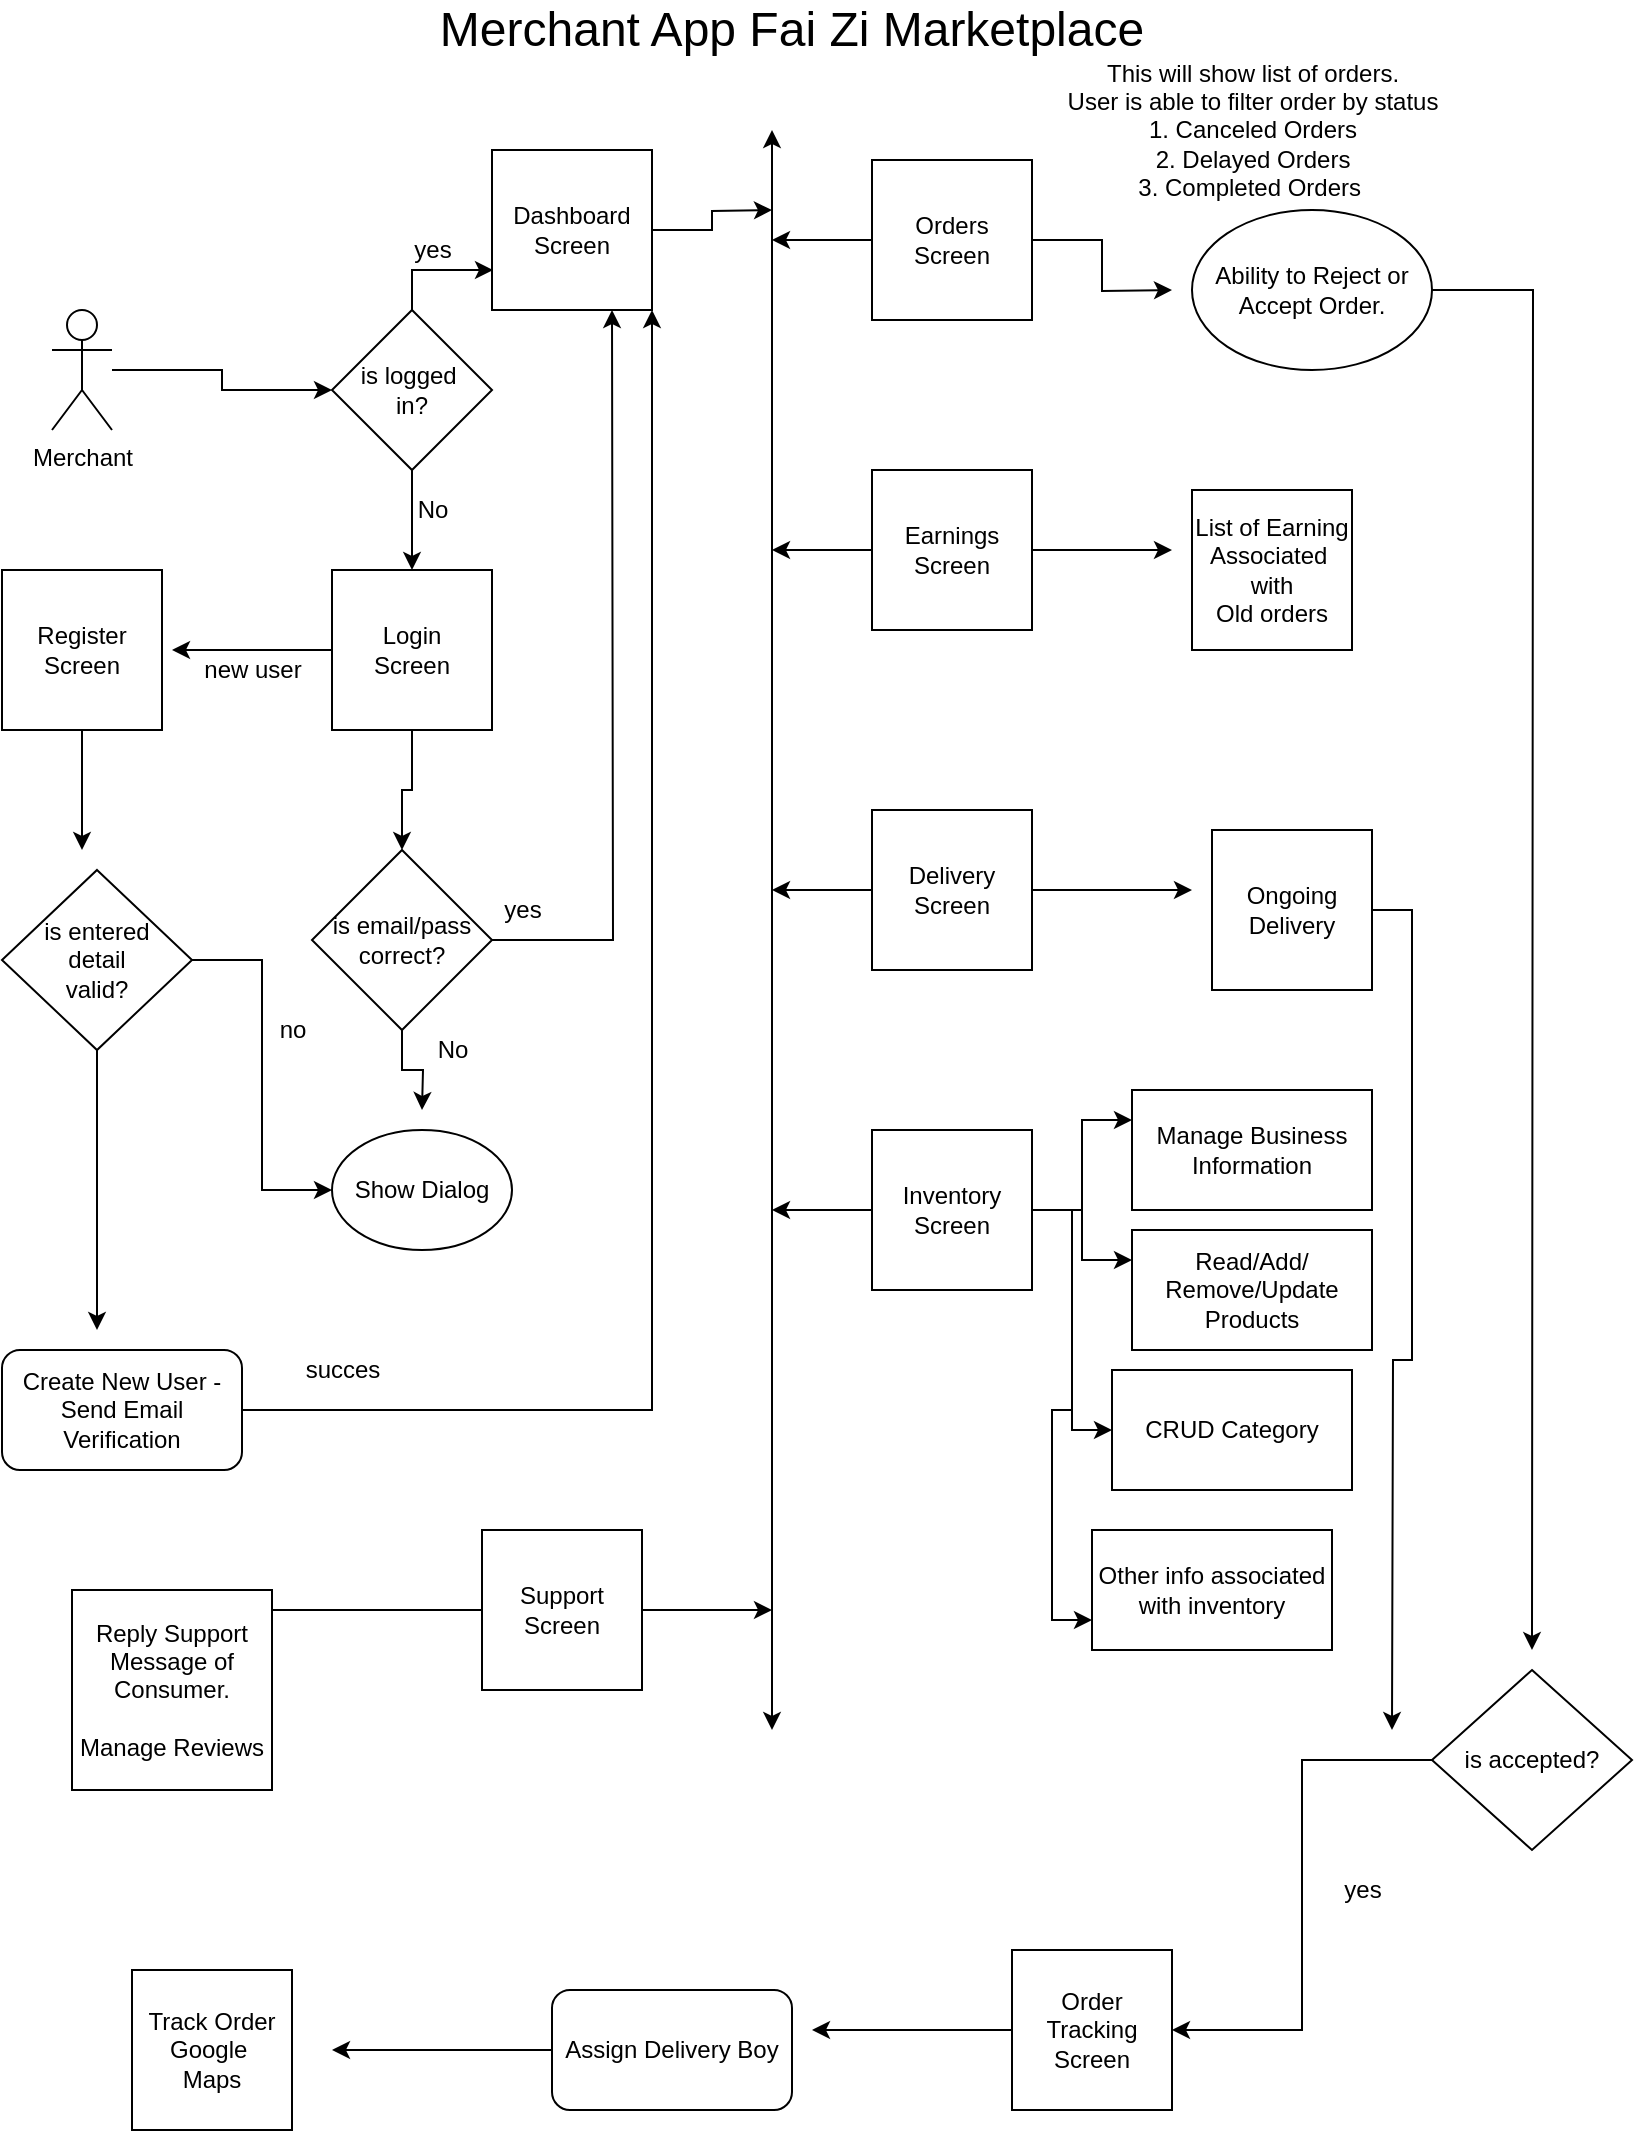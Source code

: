 <mxfile version="13.9.2" type="github">
  <diagram id="nRmP9zLZqmWxdJArIpyb" name="Page-1">
    <mxGraphModel dx="1351" dy="841" grid="1" gridSize="10" guides="1" tooltips="1" connect="1" arrows="1" fold="1" page="1" pageScale="1" pageWidth="850" pageHeight="1100" math="0" shadow="0">
      <root>
        <mxCell id="0" />
        <mxCell id="1" parent="0" />
        <mxCell id="Umk6AC-DhXNOOqIBitLX-2" value="&lt;font style=&quot;font-size: 24px&quot;&gt;Merchant App Fai Zi Marketplace&lt;/font&gt;" style="text;html=1;strokeColor=none;fillColor=none;align=center;verticalAlign=middle;whiteSpace=wrap;rounded=0;" vertex="1" parent="1">
          <mxGeometry x="130" y="20" width="560" height="20" as="geometry" />
        </mxCell>
        <mxCell id="Umk6AC-DhXNOOqIBitLX-10" style="edgeStyle=orthogonalEdgeStyle;rounded=0;orthogonalLoop=1;jettySize=auto;html=1;entryX=0;entryY=0.5;entryDx=0;entryDy=0;" edge="1" parent="1" source="Umk6AC-DhXNOOqIBitLX-6" target="Umk6AC-DhXNOOqIBitLX-11">
          <mxGeometry relative="1" as="geometry">
            <mxPoint x="141.02" y="110" as="targetPoint" />
          </mxGeometry>
        </mxCell>
        <mxCell id="Umk6AC-DhXNOOqIBitLX-6" value="Merchant" style="shape=umlActor;verticalLabelPosition=bottom;verticalAlign=top;html=1;outlineConnect=0;" vertex="1" parent="1">
          <mxGeometry x="40" y="170" width="30" height="60" as="geometry" />
        </mxCell>
        <mxCell id="Umk6AC-DhXNOOqIBitLX-15" style="edgeStyle=orthogonalEdgeStyle;rounded=0;orthogonalLoop=1;jettySize=auto;html=1;" edge="1" parent="1" source="Umk6AC-DhXNOOqIBitLX-11">
          <mxGeometry relative="1" as="geometry">
            <mxPoint x="260.0" y="150" as="targetPoint" />
          </mxGeometry>
        </mxCell>
        <mxCell id="Umk6AC-DhXNOOqIBitLX-18" style="edgeStyle=orthogonalEdgeStyle;rounded=0;orthogonalLoop=1;jettySize=auto;html=1;entryX=0.5;entryY=0;entryDx=0;entryDy=0;" edge="1" parent="1" source="Umk6AC-DhXNOOqIBitLX-11" target="Umk6AC-DhXNOOqIBitLX-17">
          <mxGeometry relative="1" as="geometry" />
        </mxCell>
        <mxCell id="Umk6AC-DhXNOOqIBitLX-11" value="is logged&amp;nbsp;&lt;br&gt;in?" style="rhombus;whiteSpace=wrap;html=1;" vertex="1" parent="1">
          <mxGeometry x="180" y="170" width="80" height="80" as="geometry" />
        </mxCell>
        <mxCell id="Umk6AC-DhXNOOqIBitLX-28" style="edgeStyle=orthogonalEdgeStyle;rounded=0;orthogonalLoop=1;jettySize=auto;html=1;" edge="1" parent="1" source="Umk6AC-DhXNOOqIBitLX-12">
          <mxGeometry relative="1" as="geometry">
            <mxPoint x="400.0" y="120" as="targetPoint" />
          </mxGeometry>
        </mxCell>
        <mxCell id="Umk6AC-DhXNOOqIBitLX-12" value="Dashboard&lt;br&gt;Screen" style="whiteSpace=wrap;html=1;aspect=fixed;" vertex="1" parent="1">
          <mxGeometry x="260" y="90" width="80" height="80" as="geometry" />
        </mxCell>
        <mxCell id="Umk6AC-DhXNOOqIBitLX-16" value="yes" style="text;html=1;align=center;verticalAlign=middle;resizable=0;points=[];autosize=1;" vertex="1" parent="1">
          <mxGeometry x="215" y="130" width="30" height="20" as="geometry" />
        </mxCell>
        <mxCell id="Umk6AC-DhXNOOqIBitLX-39" style="edgeStyle=orthogonalEdgeStyle;rounded=0;orthogonalLoop=1;jettySize=auto;html=1;entryX=0.5;entryY=0;entryDx=0;entryDy=0;" edge="1" parent="1" source="Umk6AC-DhXNOOqIBitLX-17" target="Umk6AC-DhXNOOqIBitLX-38">
          <mxGeometry relative="1" as="geometry" />
        </mxCell>
        <mxCell id="Umk6AC-DhXNOOqIBitLX-45" style="edgeStyle=orthogonalEdgeStyle;rounded=0;orthogonalLoop=1;jettySize=auto;html=1;" edge="1" parent="1" source="Umk6AC-DhXNOOqIBitLX-17">
          <mxGeometry relative="1" as="geometry">
            <mxPoint x="100" y="340" as="targetPoint" />
          </mxGeometry>
        </mxCell>
        <mxCell id="Umk6AC-DhXNOOqIBitLX-17" value="Login&lt;br&gt;Screen" style="whiteSpace=wrap;html=1;aspect=fixed;" vertex="1" parent="1">
          <mxGeometry x="180" y="300" width="80" height="80" as="geometry" />
        </mxCell>
        <mxCell id="Umk6AC-DhXNOOqIBitLX-19" value="No" style="text;html=1;align=center;verticalAlign=middle;resizable=0;points=[];autosize=1;" vertex="1" parent="1">
          <mxGeometry x="215" y="260" width="30" height="20" as="geometry" />
        </mxCell>
        <mxCell id="Umk6AC-DhXNOOqIBitLX-33" style="edgeStyle=orthogonalEdgeStyle;rounded=0;orthogonalLoop=1;jettySize=auto;html=1;" edge="1" parent="1" source="Umk6AC-DhXNOOqIBitLX-23">
          <mxGeometry relative="1" as="geometry">
            <mxPoint x="400" y="135" as="targetPoint" />
          </mxGeometry>
        </mxCell>
        <mxCell id="Umk6AC-DhXNOOqIBitLX-62" style="edgeStyle=orthogonalEdgeStyle;rounded=0;orthogonalLoop=1;jettySize=auto;html=1;" edge="1" parent="1" source="Umk6AC-DhXNOOqIBitLX-23">
          <mxGeometry relative="1" as="geometry">
            <mxPoint x="600" y="160" as="targetPoint" />
          </mxGeometry>
        </mxCell>
        <mxCell id="Umk6AC-DhXNOOqIBitLX-23" value="Orders Screen" style="whiteSpace=wrap;html=1;aspect=fixed;" vertex="1" parent="1">
          <mxGeometry x="450" y="95" width="80" height="80" as="geometry" />
        </mxCell>
        <mxCell id="Umk6AC-DhXNOOqIBitLX-34" style="edgeStyle=orthogonalEdgeStyle;rounded=0;orthogonalLoop=1;jettySize=auto;html=1;" edge="1" parent="1" source="Umk6AC-DhXNOOqIBitLX-24">
          <mxGeometry relative="1" as="geometry">
            <mxPoint x="400" y="290" as="targetPoint" />
          </mxGeometry>
        </mxCell>
        <mxCell id="Umk6AC-DhXNOOqIBitLX-74" style="edgeStyle=orthogonalEdgeStyle;rounded=0;orthogonalLoop=1;jettySize=auto;html=1;" edge="1" parent="1" source="Umk6AC-DhXNOOqIBitLX-24">
          <mxGeometry relative="1" as="geometry">
            <mxPoint x="600" y="290" as="targetPoint" />
          </mxGeometry>
        </mxCell>
        <mxCell id="Umk6AC-DhXNOOqIBitLX-24" value="Earnings&lt;br&gt;Screen" style="whiteSpace=wrap;html=1;aspect=fixed;" vertex="1" parent="1">
          <mxGeometry x="450" y="250" width="80" height="80" as="geometry" />
        </mxCell>
        <mxCell id="Umk6AC-DhXNOOqIBitLX-35" style="edgeStyle=orthogonalEdgeStyle;rounded=0;orthogonalLoop=1;jettySize=auto;html=1;" edge="1" parent="1" source="Umk6AC-DhXNOOqIBitLX-25">
          <mxGeometry relative="1" as="geometry">
            <mxPoint x="400" y="460" as="targetPoint" />
          </mxGeometry>
        </mxCell>
        <mxCell id="Umk6AC-DhXNOOqIBitLX-76" style="edgeStyle=orthogonalEdgeStyle;rounded=0;orthogonalLoop=1;jettySize=auto;html=1;" edge="1" parent="1" source="Umk6AC-DhXNOOqIBitLX-25">
          <mxGeometry relative="1" as="geometry">
            <mxPoint x="610" y="460" as="targetPoint" />
          </mxGeometry>
        </mxCell>
        <mxCell id="Umk6AC-DhXNOOqIBitLX-25" value="Delivery&lt;br&gt;Screen" style="whiteSpace=wrap;html=1;aspect=fixed;" vertex="1" parent="1">
          <mxGeometry x="450" y="420" width="80" height="80" as="geometry" />
        </mxCell>
        <mxCell id="Umk6AC-DhXNOOqIBitLX-36" style="edgeStyle=orthogonalEdgeStyle;rounded=0;orthogonalLoop=1;jettySize=auto;html=1;" edge="1" parent="1" source="Umk6AC-DhXNOOqIBitLX-26">
          <mxGeometry relative="1" as="geometry">
            <mxPoint x="400" y="620" as="targetPoint" />
          </mxGeometry>
        </mxCell>
        <mxCell id="Umk6AC-DhXNOOqIBitLX-82" style="edgeStyle=orthogonalEdgeStyle;rounded=0;orthogonalLoop=1;jettySize=auto;html=1;entryX=0;entryY=0.25;entryDx=0;entryDy=0;" edge="1" parent="1" source="Umk6AC-DhXNOOqIBitLX-26" target="Umk6AC-DhXNOOqIBitLX-81">
          <mxGeometry relative="1" as="geometry" />
        </mxCell>
        <mxCell id="Umk6AC-DhXNOOqIBitLX-84" style="edgeStyle=orthogonalEdgeStyle;rounded=0;orthogonalLoop=1;jettySize=auto;html=1;entryX=0;entryY=0.25;entryDx=0;entryDy=0;" edge="1" parent="1" source="Umk6AC-DhXNOOqIBitLX-26" target="Umk6AC-DhXNOOqIBitLX-83">
          <mxGeometry relative="1" as="geometry" />
        </mxCell>
        <mxCell id="Umk6AC-DhXNOOqIBitLX-86" style="edgeStyle=orthogonalEdgeStyle;rounded=0;orthogonalLoop=1;jettySize=auto;html=1;entryX=0;entryY=0.5;entryDx=0;entryDy=0;" edge="1" parent="1" source="Umk6AC-DhXNOOqIBitLX-26" target="Umk6AC-DhXNOOqIBitLX-85">
          <mxGeometry relative="1" as="geometry" />
        </mxCell>
        <mxCell id="Umk6AC-DhXNOOqIBitLX-90" style="edgeStyle=orthogonalEdgeStyle;rounded=0;orthogonalLoop=1;jettySize=auto;html=1;entryX=0;entryY=0.75;entryDx=0;entryDy=0;" edge="1" parent="1" source="Umk6AC-DhXNOOqIBitLX-26" target="Umk6AC-DhXNOOqIBitLX-88">
          <mxGeometry relative="1" as="geometry" />
        </mxCell>
        <mxCell id="Umk6AC-DhXNOOqIBitLX-26" value="Inventory Screen" style="whiteSpace=wrap;html=1;aspect=fixed;" vertex="1" parent="1">
          <mxGeometry x="450" y="580" width="80" height="80" as="geometry" />
        </mxCell>
        <mxCell id="Umk6AC-DhXNOOqIBitLX-37" style="edgeStyle=orthogonalEdgeStyle;rounded=0;orthogonalLoop=1;jettySize=auto;html=1;" edge="1" parent="1" source="Umk6AC-DhXNOOqIBitLX-27">
          <mxGeometry relative="1" as="geometry">
            <mxPoint x="400" y="820" as="targetPoint" />
          </mxGeometry>
        </mxCell>
        <mxCell id="Umk6AC-DhXNOOqIBitLX-91" style="edgeStyle=orthogonalEdgeStyle;rounded=0;orthogonalLoop=1;jettySize=auto;html=1;" edge="1" parent="1" source="Umk6AC-DhXNOOqIBitLX-27">
          <mxGeometry relative="1" as="geometry">
            <mxPoint x="140.0" y="820.0" as="targetPoint" />
          </mxGeometry>
        </mxCell>
        <mxCell id="Umk6AC-DhXNOOqIBitLX-27" value="Support Screen" style="whiteSpace=wrap;html=1;aspect=fixed;" vertex="1" parent="1">
          <mxGeometry x="255" y="780" width="80" height="80" as="geometry" />
        </mxCell>
        <mxCell id="Umk6AC-DhXNOOqIBitLX-30" value="" style="endArrow=classic;startArrow=classic;html=1;" edge="1" parent="1">
          <mxGeometry width="50" height="50" relative="1" as="geometry">
            <mxPoint x="400" y="880" as="sourcePoint" />
            <mxPoint x="400" y="80" as="targetPoint" />
          </mxGeometry>
        </mxCell>
        <mxCell id="Umk6AC-DhXNOOqIBitLX-40" style="edgeStyle=orthogonalEdgeStyle;rounded=0;orthogonalLoop=1;jettySize=auto;html=1;" edge="1" parent="1" source="Umk6AC-DhXNOOqIBitLX-38">
          <mxGeometry relative="1" as="geometry">
            <mxPoint x="225.0" y="570" as="targetPoint" />
          </mxGeometry>
        </mxCell>
        <mxCell id="Umk6AC-DhXNOOqIBitLX-43" style="edgeStyle=orthogonalEdgeStyle;rounded=0;orthogonalLoop=1;jettySize=auto;html=1;" edge="1" parent="1" source="Umk6AC-DhXNOOqIBitLX-38">
          <mxGeometry relative="1" as="geometry">
            <mxPoint x="320.0" y="170" as="targetPoint" />
          </mxGeometry>
        </mxCell>
        <mxCell id="Umk6AC-DhXNOOqIBitLX-38" value="is email/pass&lt;br&gt;correct?" style="rhombus;whiteSpace=wrap;html=1;" vertex="1" parent="1">
          <mxGeometry x="170" y="440" width="90" height="90" as="geometry" />
        </mxCell>
        <mxCell id="Umk6AC-DhXNOOqIBitLX-41" value="Show Dialog" style="ellipse;whiteSpace=wrap;html=1;" vertex="1" parent="1">
          <mxGeometry x="180" y="580" width="90" height="60" as="geometry" />
        </mxCell>
        <mxCell id="Umk6AC-DhXNOOqIBitLX-42" value="No" style="text;html=1;align=center;verticalAlign=middle;resizable=0;points=[];autosize=1;" vertex="1" parent="1">
          <mxGeometry x="225" y="530" width="30" height="20" as="geometry" />
        </mxCell>
        <mxCell id="Umk6AC-DhXNOOqIBitLX-44" value="yes&lt;br&gt;" style="text;html=1;align=center;verticalAlign=middle;resizable=0;points=[];autosize=1;" vertex="1" parent="1">
          <mxGeometry x="260" y="460" width="30" height="20" as="geometry" />
        </mxCell>
        <mxCell id="Umk6AC-DhXNOOqIBitLX-46" value="new user" style="text;html=1;align=center;verticalAlign=middle;resizable=0;points=[];autosize=1;" vertex="1" parent="1">
          <mxGeometry x="110" y="340" width="60" height="20" as="geometry" />
        </mxCell>
        <mxCell id="Umk6AC-DhXNOOqIBitLX-48" style="edgeStyle=orthogonalEdgeStyle;rounded=0;orthogonalLoop=1;jettySize=auto;html=1;" edge="1" parent="1" source="Umk6AC-DhXNOOqIBitLX-47">
          <mxGeometry relative="1" as="geometry">
            <mxPoint x="55" y="440" as="targetPoint" />
          </mxGeometry>
        </mxCell>
        <mxCell id="Umk6AC-DhXNOOqIBitLX-47" value="Register&lt;br&gt;Screen" style="whiteSpace=wrap;html=1;aspect=fixed;" vertex="1" parent="1">
          <mxGeometry x="15" y="300" width="80" height="80" as="geometry" />
        </mxCell>
        <mxCell id="Umk6AC-DhXNOOqIBitLX-50" style="edgeStyle=orthogonalEdgeStyle;rounded=0;orthogonalLoop=1;jettySize=auto;html=1;entryX=0;entryY=0.5;entryDx=0;entryDy=0;" edge="1" parent="1" source="Umk6AC-DhXNOOqIBitLX-49" target="Umk6AC-DhXNOOqIBitLX-41">
          <mxGeometry relative="1" as="geometry" />
        </mxCell>
        <mxCell id="Umk6AC-DhXNOOqIBitLX-52" style="edgeStyle=orthogonalEdgeStyle;rounded=0;orthogonalLoop=1;jettySize=auto;html=1;" edge="1" parent="1" source="Umk6AC-DhXNOOqIBitLX-49">
          <mxGeometry relative="1" as="geometry">
            <mxPoint x="62.5" y="680.0" as="targetPoint" />
          </mxGeometry>
        </mxCell>
        <mxCell id="Umk6AC-DhXNOOqIBitLX-49" value="is entered&lt;br&gt;detail&lt;br&gt;valid?" style="rhombus;whiteSpace=wrap;html=1;" vertex="1" parent="1">
          <mxGeometry x="15" y="450" width="95" height="90" as="geometry" />
        </mxCell>
        <mxCell id="Umk6AC-DhXNOOqIBitLX-51" value="no" style="text;html=1;align=center;verticalAlign=middle;resizable=0;points=[];autosize=1;" vertex="1" parent="1">
          <mxGeometry x="145" y="520" width="30" height="20" as="geometry" />
        </mxCell>
        <mxCell id="Umk6AC-DhXNOOqIBitLX-56" style="edgeStyle=orthogonalEdgeStyle;rounded=0;orthogonalLoop=1;jettySize=auto;html=1;entryX=1;entryY=1;entryDx=0;entryDy=0;" edge="1" parent="1" source="Umk6AC-DhXNOOqIBitLX-53" target="Umk6AC-DhXNOOqIBitLX-12">
          <mxGeometry relative="1" as="geometry" />
        </mxCell>
        <mxCell id="Umk6AC-DhXNOOqIBitLX-53" value="Create New User - Send Email Verification" style="rounded=1;whiteSpace=wrap;html=1;" vertex="1" parent="1">
          <mxGeometry x="15" y="690" width="120" height="60" as="geometry" />
        </mxCell>
        <mxCell id="Umk6AC-DhXNOOqIBitLX-57" value="succes" style="text;html=1;align=center;verticalAlign=middle;resizable=0;points=[];autosize=1;" vertex="1" parent="1">
          <mxGeometry x="160" y="690" width="50" height="20" as="geometry" />
        </mxCell>
        <mxCell id="Umk6AC-DhXNOOqIBitLX-59" value="This will show list of orders. &lt;br&gt;User is able to filter order by status&lt;br&gt;1. Canceled Orders&lt;br&gt;2. Delayed Orders&lt;br&gt;3. Completed Orders&amp;nbsp;" style="text;html=1;align=center;verticalAlign=middle;resizable=0;points=[];autosize=1;" vertex="1" parent="1">
          <mxGeometry x="540" y="40" width="200" height="80" as="geometry" />
        </mxCell>
        <mxCell id="Umk6AC-DhXNOOqIBitLX-64" style="edgeStyle=orthogonalEdgeStyle;rounded=0;orthogonalLoop=1;jettySize=auto;html=1;" edge="1" parent="1" source="Umk6AC-DhXNOOqIBitLX-63">
          <mxGeometry relative="1" as="geometry">
            <mxPoint x="780" y="840.0" as="targetPoint" />
          </mxGeometry>
        </mxCell>
        <mxCell id="Umk6AC-DhXNOOqIBitLX-63" value="Ability to Reject or Accept Order." style="ellipse;whiteSpace=wrap;html=1;" vertex="1" parent="1">
          <mxGeometry x="610" y="120" width="120" height="80" as="geometry" />
        </mxCell>
        <mxCell id="Umk6AC-DhXNOOqIBitLX-68" style="edgeStyle=orthogonalEdgeStyle;rounded=0;orthogonalLoop=1;jettySize=auto;html=1;entryX=1;entryY=0.5;entryDx=0;entryDy=0;" edge="1" parent="1" source="Umk6AC-DhXNOOqIBitLX-65" target="Umk6AC-DhXNOOqIBitLX-67">
          <mxGeometry relative="1" as="geometry" />
        </mxCell>
        <mxCell id="Umk6AC-DhXNOOqIBitLX-65" value="is accepted?" style="rhombus;whiteSpace=wrap;html=1;" vertex="1" parent="1">
          <mxGeometry x="730" y="850" width="100" height="90" as="geometry" />
        </mxCell>
        <mxCell id="Umk6AC-DhXNOOqIBitLX-70" style="edgeStyle=orthogonalEdgeStyle;rounded=0;orthogonalLoop=1;jettySize=auto;html=1;" edge="1" parent="1" source="Umk6AC-DhXNOOqIBitLX-67">
          <mxGeometry relative="1" as="geometry">
            <mxPoint x="420.0" y="1030.0" as="targetPoint" />
          </mxGeometry>
        </mxCell>
        <mxCell id="Umk6AC-DhXNOOqIBitLX-67" value="Order&lt;br&gt;Tracking&lt;br&gt;Screen" style="whiteSpace=wrap;html=1;aspect=fixed;" vertex="1" parent="1">
          <mxGeometry x="520" y="990" width="80" height="80" as="geometry" />
        </mxCell>
        <mxCell id="Umk6AC-DhXNOOqIBitLX-69" value="yes" style="text;html=1;align=center;verticalAlign=middle;resizable=0;points=[];autosize=1;" vertex="1" parent="1">
          <mxGeometry x="680" y="950" width="30" height="20" as="geometry" />
        </mxCell>
        <mxCell id="Umk6AC-DhXNOOqIBitLX-72" style="edgeStyle=orthogonalEdgeStyle;rounded=0;orthogonalLoop=1;jettySize=auto;html=1;" edge="1" parent="1" source="Umk6AC-DhXNOOqIBitLX-71">
          <mxGeometry relative="1" as="geometry">
            <mxPoint x="180.0" y="1040.0" as="targetPoint" />
          </mxGeometry>
        </mxCell>
        <mxCell id="Umk6AC-DhXNOOqIBitLX-71" value="Assign Delivery Boy" style="rounded=1;whiteSpace=wrap;html=1;" vertex="1" parent="1">
          <mxGeometry x="290" y="1010" width="120" height="60" as="geometry" />
        </mxCell>
        <mxCell id="Umk6AC-DhXNOOqIBitLX-73" value="Track Order Google&amp;nbsp;&lt;br&gt;Maps" style="whiteSpace=wrap;html=1;aspect=fixed;" vertex="1" parent="1">
          <mxGeometry x="80" y="1000" width="80" height="80" as="geometry" />
        </mxCell>
        <mxCell id="Umk6AC-DhXNOOqIBitLX-75" value="List of Earning Associated&amp;nbsp;&lt;br&gt;with&lt;br&gt;Old orders" style="whiteSpace=wrap;html=1;aspect=fixed;" vertex="1" parent="1">
          <mxGeometry x="610" y="260" width="80" height="80" as="geometry" />
        </mxCell>
        <mxCell id="Umk6AC-DhXNOOqIBitLX-80" style="edgeStyle=orthogonalEdgeStyle;rounded=0;orthogonalLoop=1;jettySize=auto;html=1;" edge="1" parent="1" source="Umk6AC-DhXNOOqIBitLX-77">
          <mxGeometry relative="1" as="geometry">
            <mxPoint x="710" y="880.0" as="targetPoint" />
          </mxGeometry>
        </mxCell>
        <mxCell id="Umk6AC-DhXNOOqIBitLX-77" value="Ongoing Delivery" style="whiteSpace=wrap;html=1;aspect=fixed;" vertex="1" parent="1">
          <mxGeometry x="620" y="430" width="80" height="80" as="geometry" />
        </mxCell>
        <mxCell id="Umk6AC-DhXNOOqIBitLX-81" value="Manage Business&lt;br&gt;Information" style="rounded=0;whiteSpace=wrap;html=1;" vertex="1" parent="1">
          <mxGeometry x="580" y="560" width="120" height="60" as="geometry" />
        </mxCell>
        <mxCell id="Umk6AC-DhXNOOqIBitLX-83" value="Read/Add/&lt;br&gt;Remove/Update&lt;br&gt;Products" style="rounded=0;whiteSpace=wrap;html=1;" vertex="1" parent="1">
          <mxGeometry x="580" y="630" width="120" height="60" as="geometry" />
        </mxCell>
        <mxCell id="Umk6AC-DhXNOOqIBitLX-85" value="CRUD Category" style="rounded=0;whiteSpace=wrap;html=1;" vertex="1" parent="1">
          <mxGeometry x="570" y="700" width="120" height="60" as="geometry" />
        </mxCell>
        <mxCell id="Umk6AC-DhXNOOqIBitLX-88" value="Other info associated&lt;br&gt;with inventory" style="rounded=0;whiteSpace=wrap;html=1;" vertex="1" parent="1">
          <mxGeometry x="560" y="780" width="120" height="60" as="geometry" />
        </mxCell>
        <mxCell id="Umk6AC-DhXNOOqIBitLX-92" value="Reply Support Message of Consumer.&lt;br&gt;&lt;br&gt;Manage Reviews" style="whiteSpace=wrap;html=1;aspect=fixed;" vertex="1" parent="1">
          <mxGeometry x="50" y="810" width="100" height="100" as="geometry" />
        </mxCell>
      </root>
    </mxGraphModel>
  </diagram>
</mxfile>
